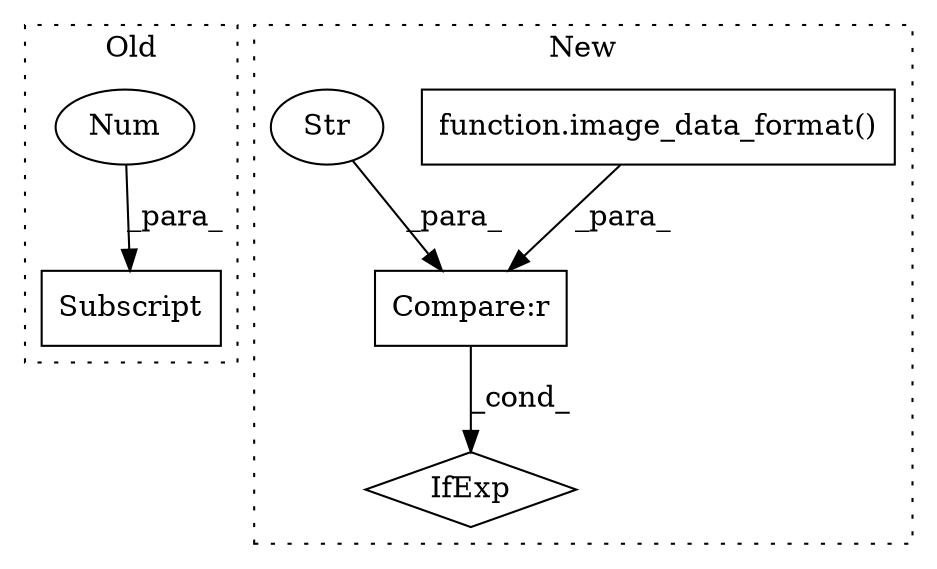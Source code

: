 digraph G {
subgraph cluster0 {
1 [label="Subscript" a="63" s="7476,0" l="16,0" shape="box"];
6 [label="Num" a="76" s="7489" l="2" shape="ellipse"];
label = "Old";
style="dotted";
}
subgraph cluster1 {
2 [label="function.image_data_format()" a="75" s="8836" l="19" shape="box"];
3 [label="Compare:r" a="40" s="8836" l="38" shape="box"];
4 [label="Str" a="66" s="8859" l="15" shape="ellipse"];
5 [label="IfExp" a="51" s="8832,8874" l="4,6" shape="diamond"];
label = "New";
style="dotted";
}
2 -> 3 [label="_para_"];
3 -> 5 [label="_cond_"];
4 -> 3 [label="_para_"];
6 -> 1 [label="_para_"];
}